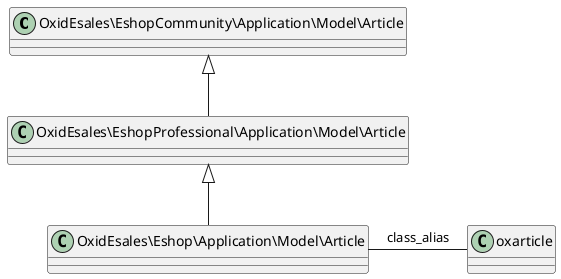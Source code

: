    @startuml

   OxidEsales\EshopCommunity\Application\Model\Article <|-- OxidEsales\EshopProfessional\Application\Model\Article
   OxidEsales\EshopProfessional\Application\Model\Article <|-- OxidEsales\Eshop\Application\Model\Article

   OxidEsales\Eshop\Application\Model\Article - oxarticle : class_alias

   @enduml